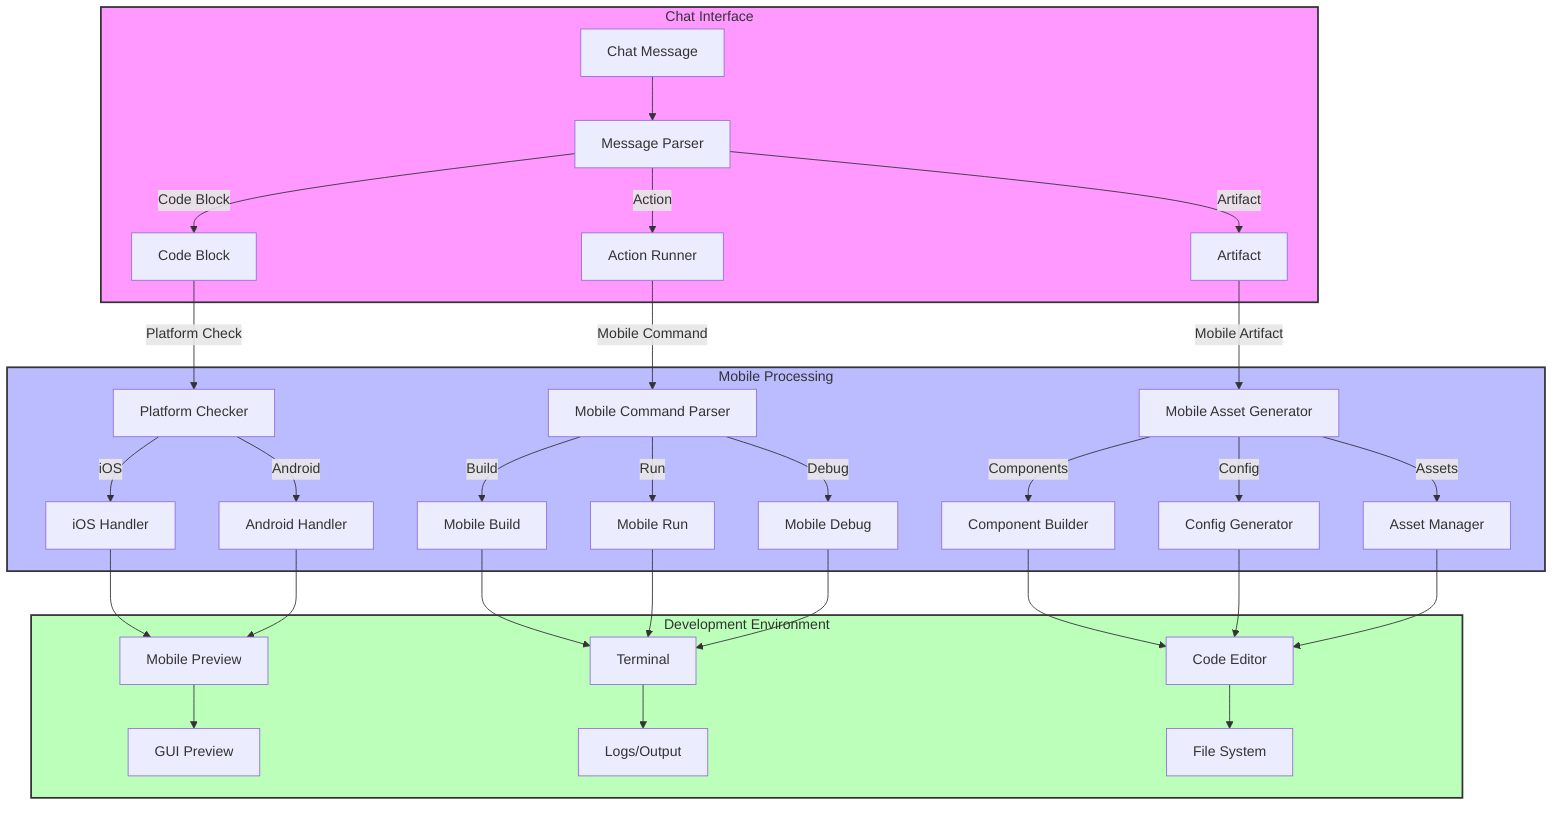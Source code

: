 flowchart TD
    subgraph Chat["Chat Interface"]
        CM[Chat Message] --> MP[Message Parser]
        MP --> |Code Block| CB[Code Block]
        MP --> |Action| AR[Action Runner]
        MP --> |Artifact| AF[Artifact]
    end

    subgraph Mobile["Mobile Processing"]
        CB --> |Platform Check| PC[Platform Checker]
        PC --> |iOS| IOS[iOS Handler]
        PC --> |Android| AND[Android Handler]
        
        AR --> |Mobile Command| MC[Mobile Command Parser]
        MC --> |Build| MB[Mobile Build]
        MC --> |Run| MR[Mobile Run]
        MC --> |Debug| MD[Mobile Debug]
        
        AF --> |Mobile Artifact| MA[Mobile Asset Generator]
        MA --> |Components| COM[Component Builder]
        MA --> |Config| CON[Config Generator]
        MA --> |Assets| AST[Asset Manager]
    end

    subgraph Output["Development Environment"]
        IOS & AND --> PRE[Mobile Preview]
        MB & MR & MD --> TER[Terminal]
        COM & CON & AST --> EDT[Code Editor]
        
        PRE --> GUI[GUI Preview]
        TER --> LOG[Logs/Output]
        EDT --> FSY[File System]
    end

    style Chat fill:#f9f,stroke:#333,stroke-width:2px
    style Mobile fill:#bbf,stroke:#333,stroke-width:2px
    style Output fill:#bfb,stroke:#333,stroke-width:2px